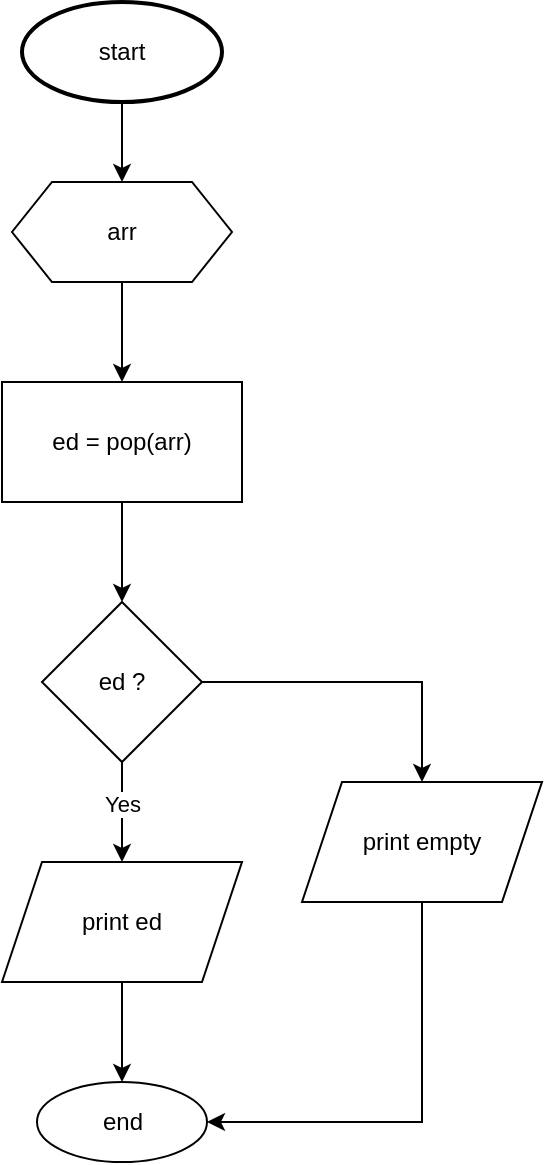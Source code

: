 <mxfile version="21.2.8" type="device">
  <diagram name="Page-1" id="o0vLnkri-GGFWTOgpfyO">
    <mxGraphModel dx="1668" dy="974" grid="1" gridSize="10" guides="1" tooltips="1" connect="1" arrows="1" fold="1" page="1" pageScale="1" pageWidth="850" pageHeight="1100" math="0" shadow="0">
      <root>
        <mxCell id="0" />
        <mxCell id="1" parent="0" />
        <mxCell id="Yd7r89La8d02AW5YKiw6-5" style="edgeStyle=orthogonalEdgeStyle;rounded=0;orthogonalLoop=1;jettySize=auto;html=1;" edge="1" parent="1" source="Yd7r89La8d02AW5YKiw6-1" target="Yd7r89La8d02AW5YKiw6-6">
          <mxGeometry relative="1" as="geometry">
            <mxPoint x="140" y="160" as="targetPoint" />
          </mxGeometry>
        </mxCell>
        <mxCell id="Yd7r89La8d02AW5YKiw6-1" value="start" style="strokeWidth=2;html=1;shape=mxgraph.flowchart.start_1;whiteSpace=wrap;" vertex="1" parent="1">
          <mxGeometry x="90" y="50" width="100" height="50" as="geometry" />
        </mxCell>
        <mxCell id="Yd7r89La8d02AW5YKiw6-7" style="edgeStyle=orthogonalEdgeStyle;rounded=0;orthogonalLoop=1;jettySize=auto;html=1;" edge="1" parent="1" source="Yd7r89La8d02AW5YKiw6-6" target="Yd7r89La8d02AW5YKiw6-8">
          <mxGeometry relative="1" as="geometry">
            <mxPoint x="140" y="240" as="targetPoint" />
          </mxGeometry>
        </mxCell>
        <mxCell id="Yd7r89La8d02AW5YKiw6-6" value="arr" style="shape=hexagon;perimeter=hexagonPerimeter2;whiteSpace=wrap;html=1;fixedSize=1;" vertex="1" parent="1">
          <mxGeometry x="85" y="140" width="110" height="50" as="geometry" />
        </mxCell>
        <mxCell id="Yd7r89La8d02AW5YKiw6-9" style="edgeStyle=orthogonalEdgeStyle;rounded=0;orthogonalLoop=1;jettySize=auto;html=1;" edge="1" parent="1" source="Yd7r89La8d02AW5YKiw6-8" target="Yd7r89La8d02AW5YKiw6-10">
          <mxGeometry relative="1" as="geometry">
            <mxPoint x="140" y="340" as="targetPoint" />
          </mxGeometry>
        </mxCell>
        <mxCell id="Yd7r89La8d02AW5YKiw6-8" value="ed = pop(arr)" style="rounded=0;whiteSpace=wrap;html=1;" vertex="1" parent="1">
          <mxGeometry x="80" y="240" width="120" height="60" as="geometry" />
        </mxCell>
        <mxCell id="Yd7r89La8d02AW5YKiw6-11" style="edgeStyle=orthogonalEdgeStyle;rounded=0;orthogonalLoop=1;jettySize=auto;html=1;" edge="1" parent="1" source="Yd7r89La8d02AW5YKiw6-10" target="Yd7r89La8d02AW5YKiw6-12">
          <mxGeometry relative="1" as="geometry">
            <mxPoint x="140" y="470" as="targetPoint" />
          </mxGeometry>
        </mxCell>
        <mxCell id="Yd7r89La8d02AW5YKiw6-13" value="Yes" style="edgeLabel;html=1;align=center;verticalAlign=middle;resizable=0;points=[];" vertex="1" connectable="0" parent="Yd7r89La8d02AW5YKiw6-11">
          <mxGeometry x="-0.177" relative="1" as="geometry">
            <mxPoint as="offset" />
          </mxGeometry>
        </mxCell>
        <mxCell id="Yd7r89La8d02AW5YKiw6-14" style="edgeStyle=orthogonalEdgeStyle;rounded=0;orthogonalLoop=1;jettySize=auto;html=1;" edge="1" parent="1" source="Yd7r89La8d02AW5YKiw6-10" target="Yd7r89La8d02AW5YKiw6-15">
          <mxGeometry relative="1" as="geometry">
            <mxPoint x="280" y="440" as="targetPoint" />
          </mxGeometry>
        </mxCell>
        <mxCell id="Yd7r89La8d02AW5YKiw6-10" value="ed ?" style="rhombus;whiteSpace=wrap;html=1;" vertex="1" parent="1">
          <mxGeometry x="100" y="350" width="80" height="80" as="geometry" />
        </mxCell>
        <mxCell id="Yd7r89La8d02AW5YKiw6-16" style="edgeStyle=orthogonalEdgeStyle;rounded=0;orthogonalLoop=1;jettySize=auto;html=1;" edge="1" parent="1" source="Yd7r89La8d02AW5YKiw6-12" target="Yd7r89La8d02AW5YKiw6-17">
          <mxGeometry relative="1" as="geometry">
            <mxPoint x="140" y="600" as="targetPoint" />
          </mxGeometry>
        </mxCell>
        <mxCell id="Yd7r89La8d02AW5YKiw6-12" value="print ed" style="shape=parallelogram;perimeter=parallelogramPerimeter;whiteSpace=wrap;html=1;fixedSize=1;" vertex="1" parent="1">
          <mxGeometry x="80" y="480" width="120" height="60" as="geometry" />
        </mxCell>
        <mxCell id="Yd7r89La8d02AW5YKiw6-18" style="edgeStyle=orthogonalEdgeStyle;rounded=0;orthogonalLoop=1;jettySize=auto;html=1;entryX=1;entryY=0.5;entryDx=0;entryDy=0;" edge="1" parent="1" source="Yd7r89La8d02AW5YKiw6-15" target="Yd7r89La8d02AW5YKiw6-17">
          <mxGeometry relative="1" as="geometry">
            <Array as="points">
              <mxPoint x="290" y="610" />
            </Array>
          </mxGeometry>
        </mxCell>
        <mxCell id="Yd7r89La8d02AW5YKiw6-15" value="print empty" style="shape=parallelogram;perimeter=parallelogramPerimeter;whiteSpace=wrap;html=1;fixedSize=1;" vertex="1" parent="1">
          <mxGeometry x="230" y="440" width="120" height="60" as="geometry" />
        </mxCell>
        <mxCell id="Yd7r89La8d02AW5YKiw6-17" value="end" style="ellipse;whiteSpace=wrap;html=1;" vertex="1" parent="1">
          <mxGeometry x="97.5" y="590" width="85" height="40" as="geometry" />
        </mxCell>
      </root>
    </mxGraphModel>
  </diagram>
</mxfile>

